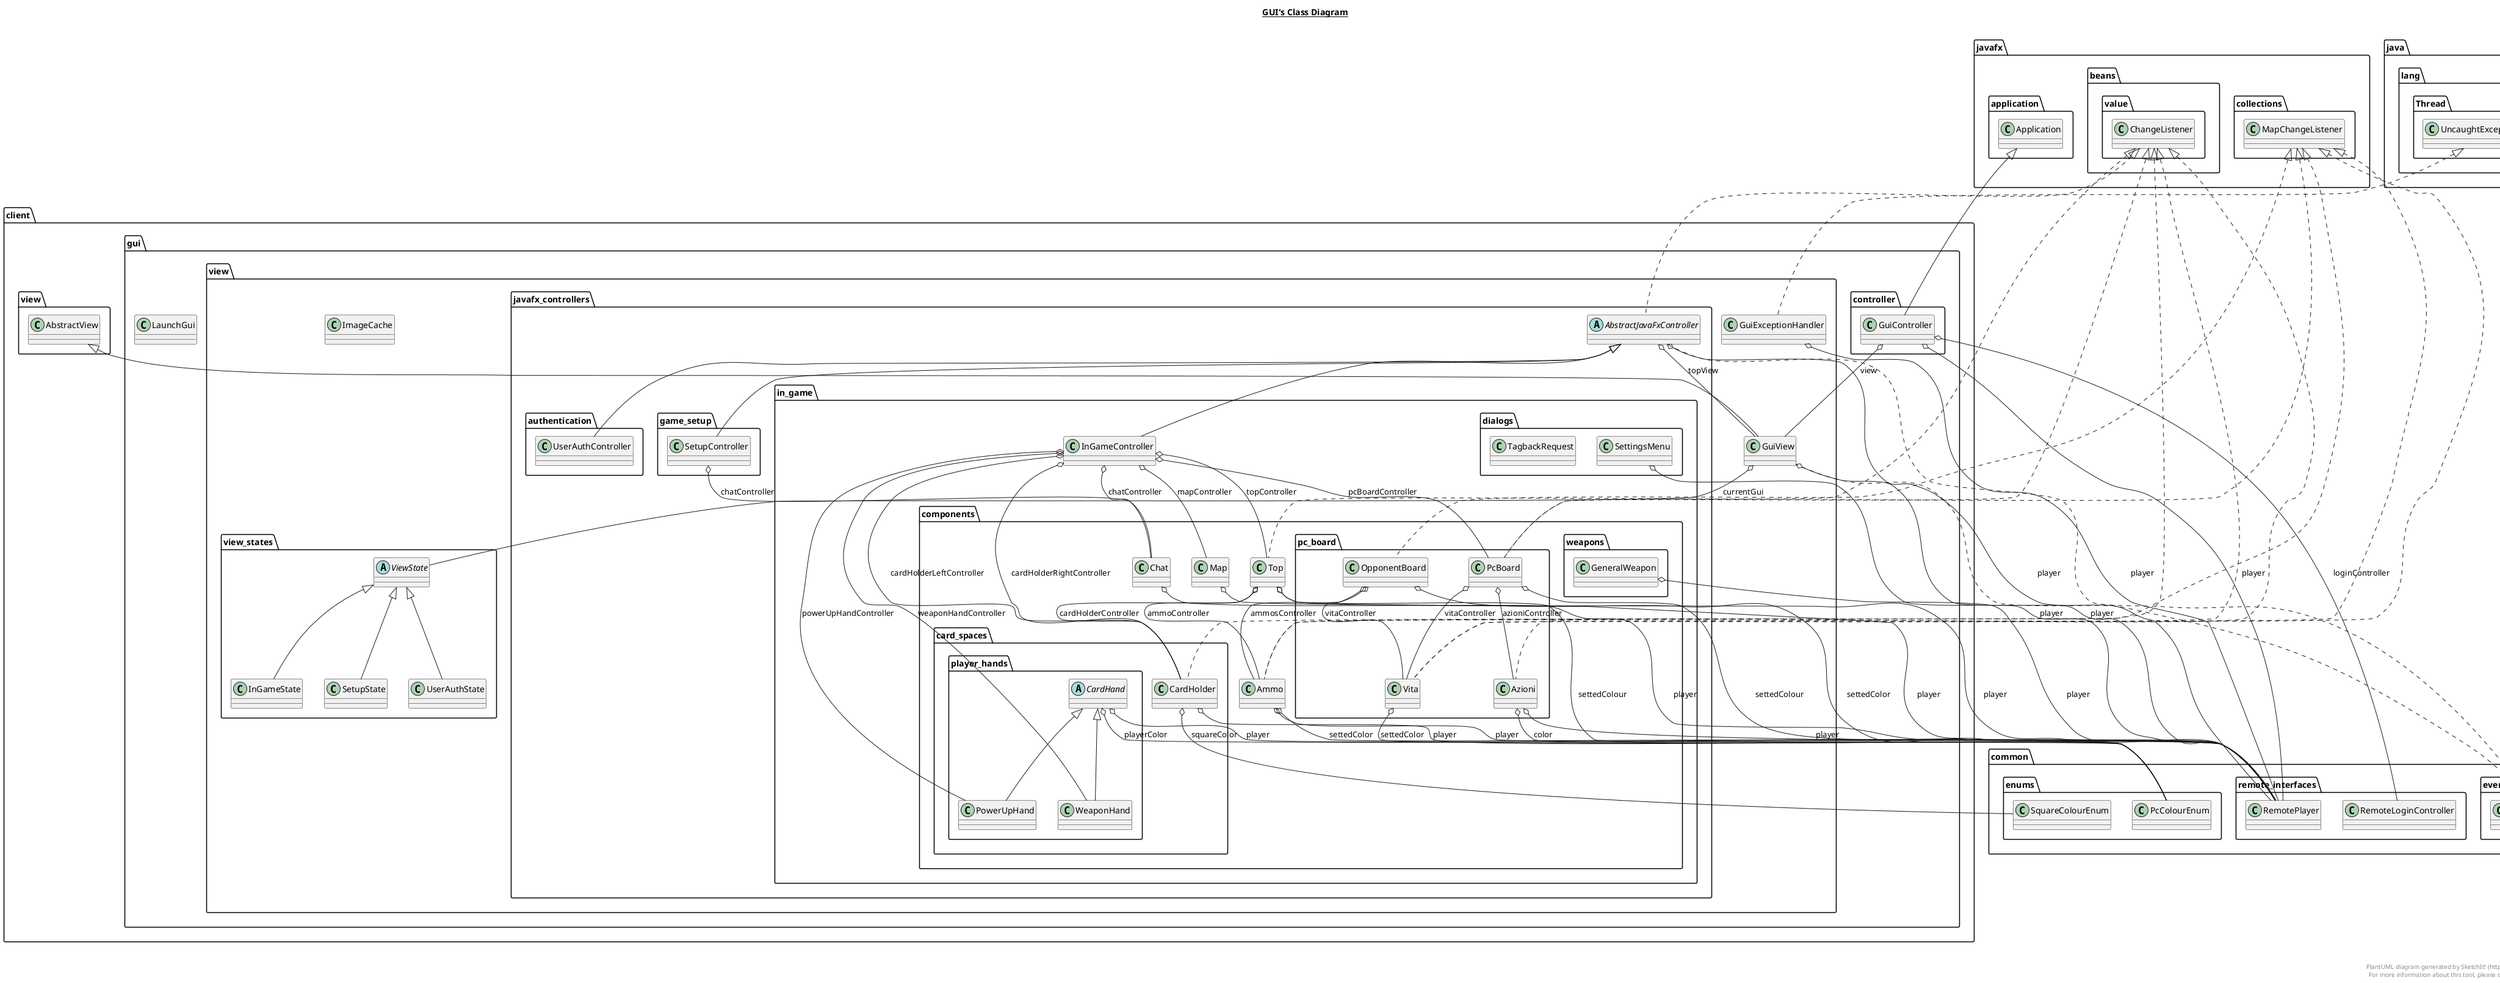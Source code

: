 @startuml

title __GUI's Class Diagram__\n

  namespace client.gui {
    class client.gui.LaunchGui {
    }
  }
  

  namespace client.gui {
    namespace controller {
      class client.gui.controller.GuiController {
      }
    }
  }
  

  namespace client.gui {
    namespace view {
      class client.gui.view.GuiExceptionHandler {
      }
    }
  }
  

  namespace client.gui {
    namespace view {
      class client.gui.view.GuiView {
      }
    }
  }
  

  namespace client.gui {
    namespace view {
      class client.gui.view.ImageCache {
      }
    }
  }
  

  namespace client.gui {
    namespace view {
      namespace javafx_controllers {
        abstract class client.gui.view.javafx_controllers.AbstractJavaFxController {
        }
      }
    }
  }
  

  namespace client.gui {
    namespace view {
      namespace javafx_controllers {
        namespace authentication {
          class client.gui.view.javafx_controllers.authentication.UserAuthController {
          }
        }
      }
    }
  }
  

  namespace client.gui {
    namespace view {
      namespace javafx_controllers {
        namespace game_setup {
          class client.gui.view.javafx_controllers.game_setup.SetupController {
          }
        }
      }
    }
  }
  

  namespace client.gui {
    namespace view {
      namespace javafx_controllers {
        namespace in_game {
          class client.gui.view.javafx_controllers.in_game.InGameController {
          }
        }
      }
    }
  }
  

  namespace client.gui {
    namespace view {
      namespace javafx_controllers {
        namespace in_game {
          namespace components {
            class client.gui.view.javafx_controllers.in_game.components.Ammo {
            }
          }
        }
      }
    }
  }
  

  namespace client.gui {
    namespace view {
      namespace javafx_controllers {
        namespace in_game {
          namespace components {
            class client.gui.view.javafx_controllers.in_game.components.Chat {
            }
          }
        }
      }
    }
  }
  

  namespace client.gui {
    namespace view {
      namespace javafx_controllers {
        namespace in_game {
          namespace components {
            class client.gui.view.javafx_controllers.in_game.components.Map {
            }
          }
        }
      }
    }
  }
  

  namespace client.gui {
    namespace view {
      namespace javafx_controllers {
        namespace in_game {
          namespace components {
            class client.gui.view.javafx_controllers.in_game.components.Top {
            }
          }
        }
      }
    }
  }
  

  namespace client.gui {
    namespace view {
      namespace javafx_controllers {
        namespace in_game {
          namespace components {
            namespace card_spaces {
              class client.gui.view.javafx_controllers.in_game.components.card_spaces.CardHolder {
              }
            }
          }
        }
      }
    }
  }
  

  namespace client.gui {
    namespace view {
      namespace javafx_controllers {
        namespace in_game {
          namespace components {
            namespace card_spaces {
              namespace player_hands {
                abstract class client.gui.view.javafx_controllers.in_game.components.card_spaces.player_hands.CardHand {
                }
              }
            }
          }
        }
      }
    }
  }
  

  namespace client.gui {
    namespace view {
      namespace javafx_controllers {
        namespace in_game {
          namespace components {
            namespace card_spaces {
              namespace player_hands {
                class client.gui.view.javafx_controllers.in_game.components.card_spaces.player_hands.PowerUpHand {
                }
              }
            }
          }
        }
      }
    }
  }
  

  namespace client.gui {
    namespace view {
      namespace javafx_controllers {
        namespace in_game {
          namespace components {
            namespace card_spaces {
              namespace player_hands {
                class client.gui.view.javafx_controllers.in_game.components.card_spaces.player_hands.WeaponHand {
                }
              }
            }
          }
        }
      }
    }
  }
  

  namespace client.gui {
    namespace view {
      namespace javafx_controllers {
        namespace in_game {
          namespace components {
            namespace pc_board {
              class client.gui.view.javafx_controllers.in_game.components.pc_board.Azioni {
              }
            }
          }
        }
      }
    }
  }
  

  namespace client.gui {
    namespace view {
      namespace javafx_controllers {
        namespace in_game {
          namespace components {
            namespace pc_board {
              class client.gui.view.javafx_controllers.in_game.components.pc_board.OpponentBoard {
              }
            }
          }
        }
      }
    }
  }
  

  namespace client.gui {
    namespace view {
      namespace javafx_controllers {
        namespace in_game {
          namespace components {
            namespace pc_board {
              class client.gui.view.javafx_controllers.in_game.components.pc_board.PcBoard {
              }
            }
          }
        }
      }
    }
  }
  

  namespace client.gui {
    namespace view {
      namespace javafx_controllers {
        namespace in_game {
          namespace components {
            namespace pc_board {
              class client.gui.view.javafx_controllers.in_game.components.pc_board.Vita {
              }
            }
          }
        }
      }
    }
  }
  

  namespace client.gui {
    namespace view {
      namespace javafx_controllers {
        namespace in_game {
          namespace components {
            namespace weapons {
              class client.gui.view.javafx_controllers.in_game.components.weapons.GeneralWeapon {
              }
            }
          }
        }
      }
    }
  }
  

  namespace client.gui {
    namespace view {
      namespace javafx_controllers {
        namespace in_game {
          namespace dialogs {
            class client.gui.view.javafx_controllers.in_game.dialogs.SettingsMenu {
            }
          }
        }
      }
    }
  }
  

  namespace client.gui {
    namespace view {
      namespace javafx_controllers {
        namespace in_game {
          namespace dialogs {
            class client.gui.view.javafx_controllers.in_game.dialogs.TagbackRequest {
            }
          }
        }
      }
    }
  }
  

  namespace client.gui {
    namespace view {
      namespace view_states {
        class client.gui.view.view_states.InGameState {
        }
      }
    }
  }
  

  namespace client.gui {
    namespace view {
      namespace view_states {
        class client.gui.view.view_states.SetupState {
        }
      }
    }
  }
  

  namespace client.gui {
    namespace view {
      namespace view_states {
        class client.gui.view.view_states.UserAuthState {
        }
      }
    }
  }
  

  namespace client.gui {
    namespace view {
      namespace view_states {
        abstract class client.gui.view.view_states.ViewState {
        }
      }
    }
  }
  

  client.gui.controller.GuiController -up-|> javafx.application.Application
  client.gui.controller.GuiController o-- common.remote_interfaces.RemotePlayer : player
  client.gui.controller.GuiController o-- client.gui.view.GuiView : view
  client.gui.controller.GuiController o-- common.remote_interfaces.RemoteLoginController : loginController
  client.gui.view.GuiExceptionHandler .up.|> java.lang.Thread.UncaughtExceptionHandler
  client.gui.view.GuiExceptionHandler o-- common.remote_interfaces.RemotePlayer : player
  client.gui.view.GuiView .up.|> common.events.ModelEventListener
  client.gui.view.GuiView -up-|> client.view.AbstractView
  client.gui.view.GuiView o-- common.remote_interfaces.RemotePlayer : player
  client.gui.view.GuiView o-- client.gui.view.view_states.ViewState : currentGui
  client.gui.view.javafx_controllers.AbstractJavaFxController .up.|> common.events.ModelEventListener
  client.gui.view.javafx_controllers.AbstractJavaFxController .up.|> javafx.beans.value.ChangeListener
  client.gui.view.javafx_controllers.AbstractJavaFxController o-- common.remote_interfaces.RemotePlayer : player
  client.gui.view.javafx_controllers.AbstractJavaFxController o-- client.gui.view.GuiView : topView
  client.gui.view.javafx_controllers.authentication.UserAuthController -up-|> client.gui.view.javafx_controllers.AbstractJavaFxController
  client.gui.view.javafx_controllers.game_setup.SetupController -up-|> client.gui.view.javafx_controllers.AbstractJavaFxController
  client.gui.view.javafx_controllers.game_setup.SetupController o-- client.gui.view.javafx_controllers.in_game.components.Chat : chatController
  client.gui.view.javafx_controllers.in_game.InGameController -up-|> client.gui.view.javafx_controllers.AbstractJavaFxController
  client.gui.view.javafx_controllers.in_game.InGameController o-- client.gui.view.javafx_controllers.in_game.components.card_spaces.CardHolder : cardHolderLeftController
  client.gui.view.javafx_controllers.in_game.InGameController o-- client.gui.view.javafx_controllers.in_game.components.card_spaces.CardHolder : cardHolderRightController
  client.gui.view.javafx_controllers.in_game.InGameController o-- client.gui.view.javafx_controllers.in_game.components.Chat : chatController
  client.gui.view.javafx_controllers.in_game.InGameController o-- client.gui.view.javafx_controllers.in_game.components.Map : mapController
  client.gui.view.javafx_controllers.in_game.InGameController o-- client.gui.view.javafx_controllers.in_game.components.pc_board.PcBoard : pcBoardController
  client.gui.view.javafx_controllers.in_game.InGameController o-- client.gui.view.javafx_controllers.in_game.components.card_spaces.player_hands.PowerUpHand : powerUpHandController
  client.gui.view.javafx_controllers.in_game.InGameController o-- client.gui.view.javafx_controllers.in_game.components.Top : topController
  client.gui.view.javafx_controllers.in_game.InGameController o-- client.gui.view.javafx_controllers.in_game.components.card_spaces.player_hands.WeaponHand : weaponHandController
  client.gui.view.javafx_controllers.in_game.components.Ammo .up.|> javafx.beans.value.ChangeListener
  client.gui.view.javafx_controllers.in_game.components.Ammo .up.|> javafx.collections.MapChangeListener
  client.gui.view.javafx_controllers.in_game.components.Ammo o-- common.remote_interfaces.RemotePlayer : player
  client.gui.view.javafx_controllers.in_game.components.Ammo o-- common.enums.PcColourEnum : settedColor
  client.gui.view.javafx_controllers.in_game.components.Chat o-- common.remote_interfaces.RemotePlayer : player
  client.gui.view.javafx_controllers.in_game.components.Map o-- common.remote_interfaces.RemotePlayer : player
  client.gui.view.javafx_controllers.in_game.components.Top .up.|> javafx.beans.value.ChangeListener
  client.gui.view.javafx_controllers.in_game.components.Top o-- client.gui.view.javafx_controllers.in_game.components.Ammo : ammoController
  client.gui.view.javafx_controllers.in_game.components.Top o-- client.gui.view.javafx_controllers.in_game.components.card_spaces.CardHolder : cardHolderController
  client.gui.view.javafx_controllers.in_game.components.Top o-- common.remote_interfaces.RemotePlayer : player
  client.gui.view.javafx_controllers.in_game.components.Top o-- common.enums.PcColourEnum : settedColour
  client.gui.view.javafx_controllers.in_game.components.card_spaces.CardHolder .up.|> javafx.collections.MapChangeListener
  client.gui.view.javafx_controllers.in_game.components.card_spaces.CardHolder o-- common.remote_interfaces.RemotePlayer : player
  client.gui.view.javafx_controllers.in_game.components.card_spaces.CardHolder o-- common.enums.SquareColourEnum : squareColor
  client.gui.view.javafx_controllers.in_game.components.card_spaces.player_hands.CardHand o-- common.remote_interfaces.RemotePlayer : player
  client.gui.view.javafx_controllers.in_game.components.card_spaces.player_hands.CardHand o-- common.enums.PcColourEnum : playerColor
  client.gui.view.javafx_controllers.in_game.components.card_spaces.player_hands.PowerUpHand -up-|> client.gui.view.javafx_controllers.in_game.components.card_spaces.player_hands.CardHand
  client.gui.view.javafx_controllers.in_game.components.card_spaces.player_hands.WeaponHand -up-|> client.gui.view.javafx_controllers.in_game.components.card_spaces.player_hands.CardHand
  client.gui.view.javafx_controllers.in_game.components.pc_board.Azioni .up.|> javafx.beans.value.ChangeListener
  client.gui.view.javafx_controllers.in_game.components.pc_board.Azioni o-- common.enums.PcColourEnum : color
  client.gui.view.javafx_controllers.in_game.components.pc_board.Azioni o-- common.remote_interfaces.RemotePlayer : player
  client.gui.view.javafx_controllers.in_game.components.pc_board.OpponentBoard .up.|> javafx.collections.MapChangeListener
  client.gui.view.javafx_controllers.in_game.components.pc_board.OpponentBoard o-- client.gui.view.javafx_controllers.in_game.components.Ammo : ammosController
  client.gui.view.javafx_controllers.in_game.components.pc_board.OpponentBoard o-- common.enums.PcColourEnum : settedColor
  client.gui.view.javafx_controllers.in_game.components.pc_board.OpponentBoard o-- client.gui.view.javafx_controllers.in_game.components.pc_board.Vita : vitaController
  client.gui.view.javafx_controllers.in_game.components.pc_board.PcBoard .up.|> javafx.beans.value.ChangeListener
  client.gui.view.javafx_controllers.in_game.components.pc_board.PcBoard .up.|> javafx.collections.MapChangeListener
  client.gui.view.javafx_controllers.in_game.components.pc_board.PcBoard o-- client.gui.view.javafx_controllers.in_game.components.pc_board.Azioni : azioniController
  client.gui.view.javafx_controllers.in_game.components.pc_board.PcBoard o-- common.enums.PcColourEnum : settedColour
  client.gui.view.javafx_controllers.in_game.components.pc_board.PcBoard o-- client.gui.view.javafx_controllers.in_game.components.pc_board.Vita : vitaController
  client.gui.view.javafx_controllers.in_game.components.pc_board.Vita .up.|> javafx.beans.value.ChangeListener
  client.gui.view.javafx_controllers.in_game.components.pc_board.Vita .up.|> javafx.collections.MapChangeListener
  client.gui.view.javafx_controllers.in_game.components.pc_board.Vita o-- common.enums.PcColourEnum : settedColor
  client.gui.view.javafx_controllers.in_game.components.weapons.GeneralWeapon o-- common.remote_interfaces.RemotePlayer : player
  client.gui.view.javafx_controllers.in_game.dialogs.SettingsMenu o-- common.remote_interfaces.RemotePlayer : player
  client.gui.view.view_states.InGameState -up-|> client.gui.view.view_states.ViewState
  client.gui.view.view_states.SetupState -up-|> client.gui.view.view_states.ViewState
  client.gui.view.view_states.UserAuthState -up-|> client.gui.view.view_states.ViewState


right footer


PlantUML diagram generated by SketchIt! (https://bitbucket.org/pmesmeur/sketch.it)
For more information about this tool, please contact philippe.mesmeur@gmail.com
endfooter

@enduml
